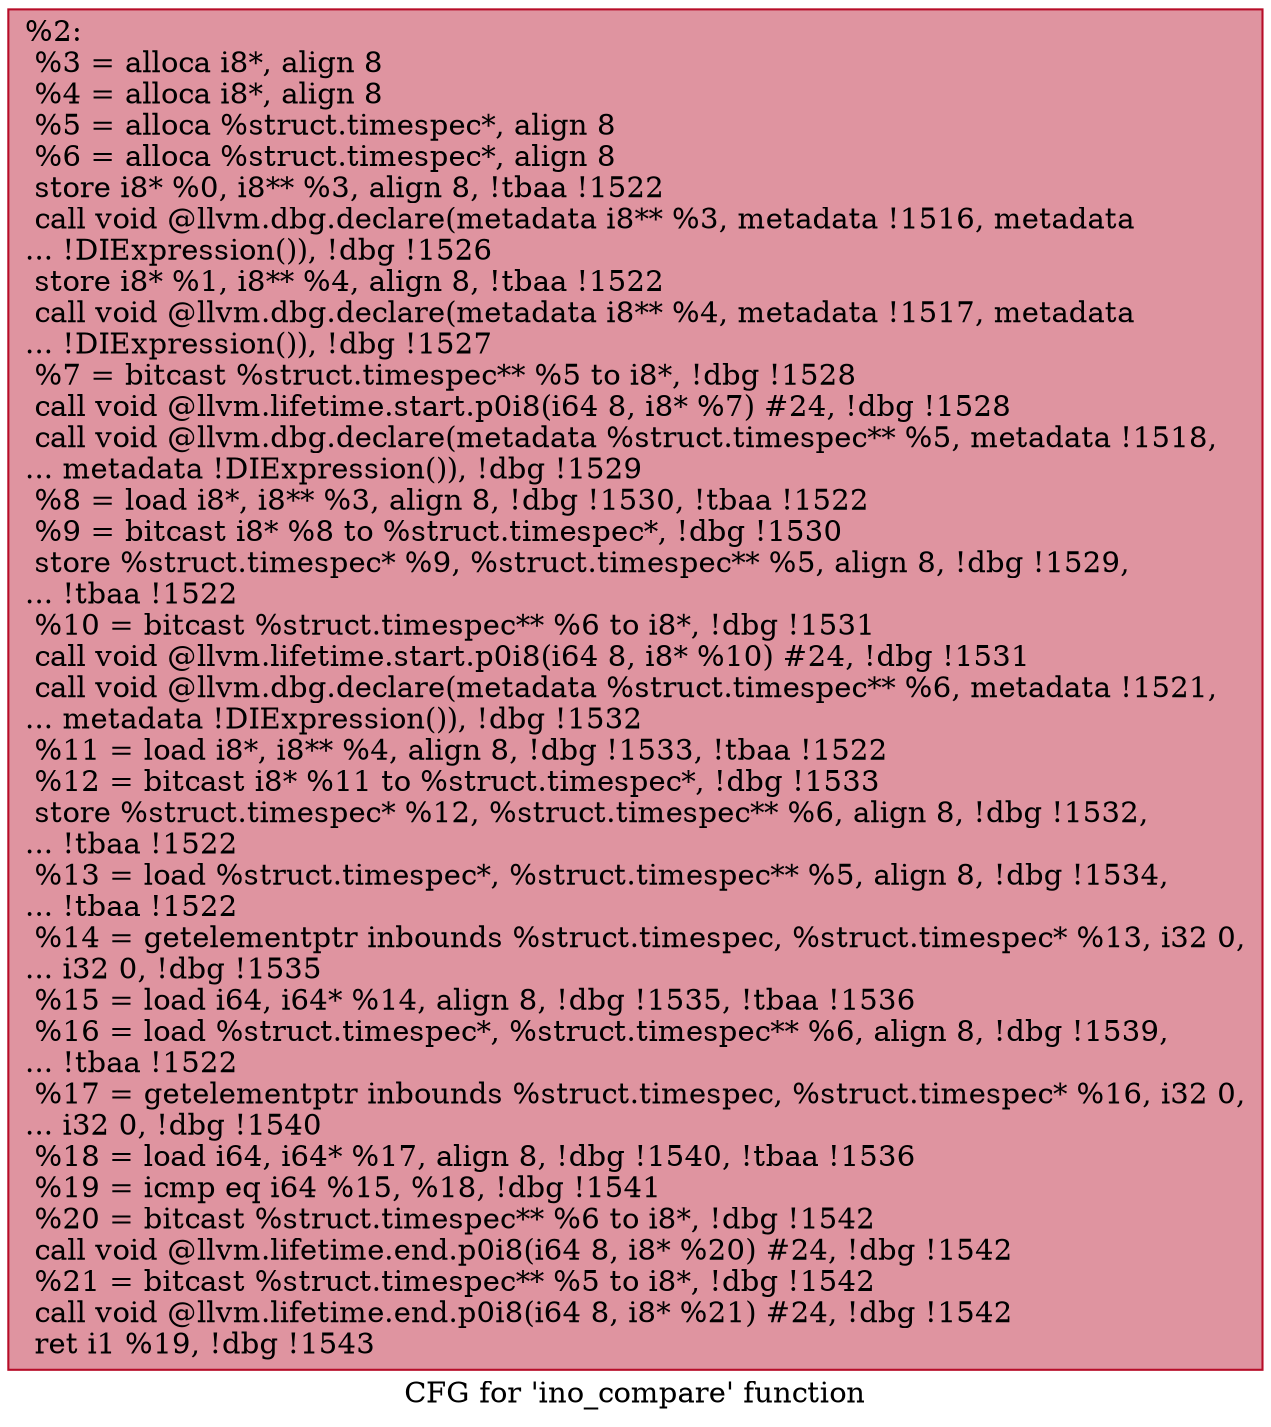 digraph "CFG for 'ino_compare' function" {
	label="CFG for 'ino_compare' function";

	Node0x26d9b30 [shape=record,color="#b70d28ff", style=filled, fillcolor="#b70d2870",label="{%2:\l  %3 = alloca i8*, align 8\l  %4 = alloca i8*, align 8\l  %5 = alloca %struct.timespec*, align 8\l  %6 = alloca %struct.timespec*, align 8\l  store i8* %0, i8** %3, align 8, !tbaa !1522\l  call void @llvm.dbg.declare(metadata i8** %3, metadata !1516, metadata\l... !DIExpression()), !dbg !1526\l  store i8* %1, i8** %4, align 8, !tbaa !1522\l  call void @llvm.dbg.declare(metadata i8** %4, metadata !1517, metadata\l... !DIExpression()), !dbg !1527\l  %7 = bitcast %struct.timespec** %5 to i8*, !dbg !1528\l  call void @llvm.lifetime.start.p0i8(i64 8, i8* %7) #24, !dbg !1528\l  call void @llvm.dbg.declare(metadata %struct.timespec** %5, metadata !1518,\l... metadata !DIExpression()), !dbg !1529\l  %8 = load i8*, i8** %3, align 8, !dbg !1530, !tbaa !1522\l  %9 = bitcast i8* %8 to %struct.timespec*, !dbg !1530\l  store %struct.timespec* %9, %struct.timespec** %5, align 8, !dbg !1529,\l... !tbaa !1522\l  %10 = bitcast %struct.timespec** %6 to i8*, !dbg !1531\l  call void @llvm.lifetime.start.p0i8(i64 8, i8* %10) #24, !dbg !1531\l  call void @llvm.dbg.declare(metadata %struct.timespec** %6, metadata !1521,\l... metadata !DIExpression()), !dbg !1532\l  %11 = load i8*, i8** %4, align 8, !dbg !1533, !tbaa !1522\l  %12 = bitcast i8* %11 to %struct.timespec*, !dbg !1533\l  store %struct.timespec* %12, %struct.timespec** %6, align 8, !dbg !1532,\l... !tbaa !1522\l  %13 = load %struct.timespec*, %struct.timespec** %5, align 8, !dbg !1534,\l... !tbaa !1522\l  %14 = getelementptr inbounds %struct.timespec, %struct.timespec* %13, i32 0,\l... i32 0, !dbg !1535\l  %15 = load i64, i64* %14, align 8, !dbg !1535, !tbaa !1536\l  %16 = load %struct.timespec*, %struct.timespec** %6, align 8, !dbg !1539,\l... !tbaa !1522\l  %17 = getelementptr inbounds %struct.timespec, %struct.timespec* %16, i32 0,\l... i32 0, !dbg !1540\l  %18 = load i64, i64* %17, align 8, !dbg !1540, !tbaa !1536\l  %19 = icmp eq i64 %15, %18, !dbg !1541\l  %20 = bitcast %struct.timespec** %6 to i8*, !dbg !1542\l  call void @llvm.lifetime.end.p0i8(i64 8, i8* %20) #24, !dbg !1542\l  %21 = bitcast %struct.timespec** %5 to i8*, !dbg !1542\l  call void @llvm.lifetime.end.p0i8(i64 8, i8* %21) #24, !dbg !1542\l  ret i1 %19, !dbg !1543\l}"];
}
